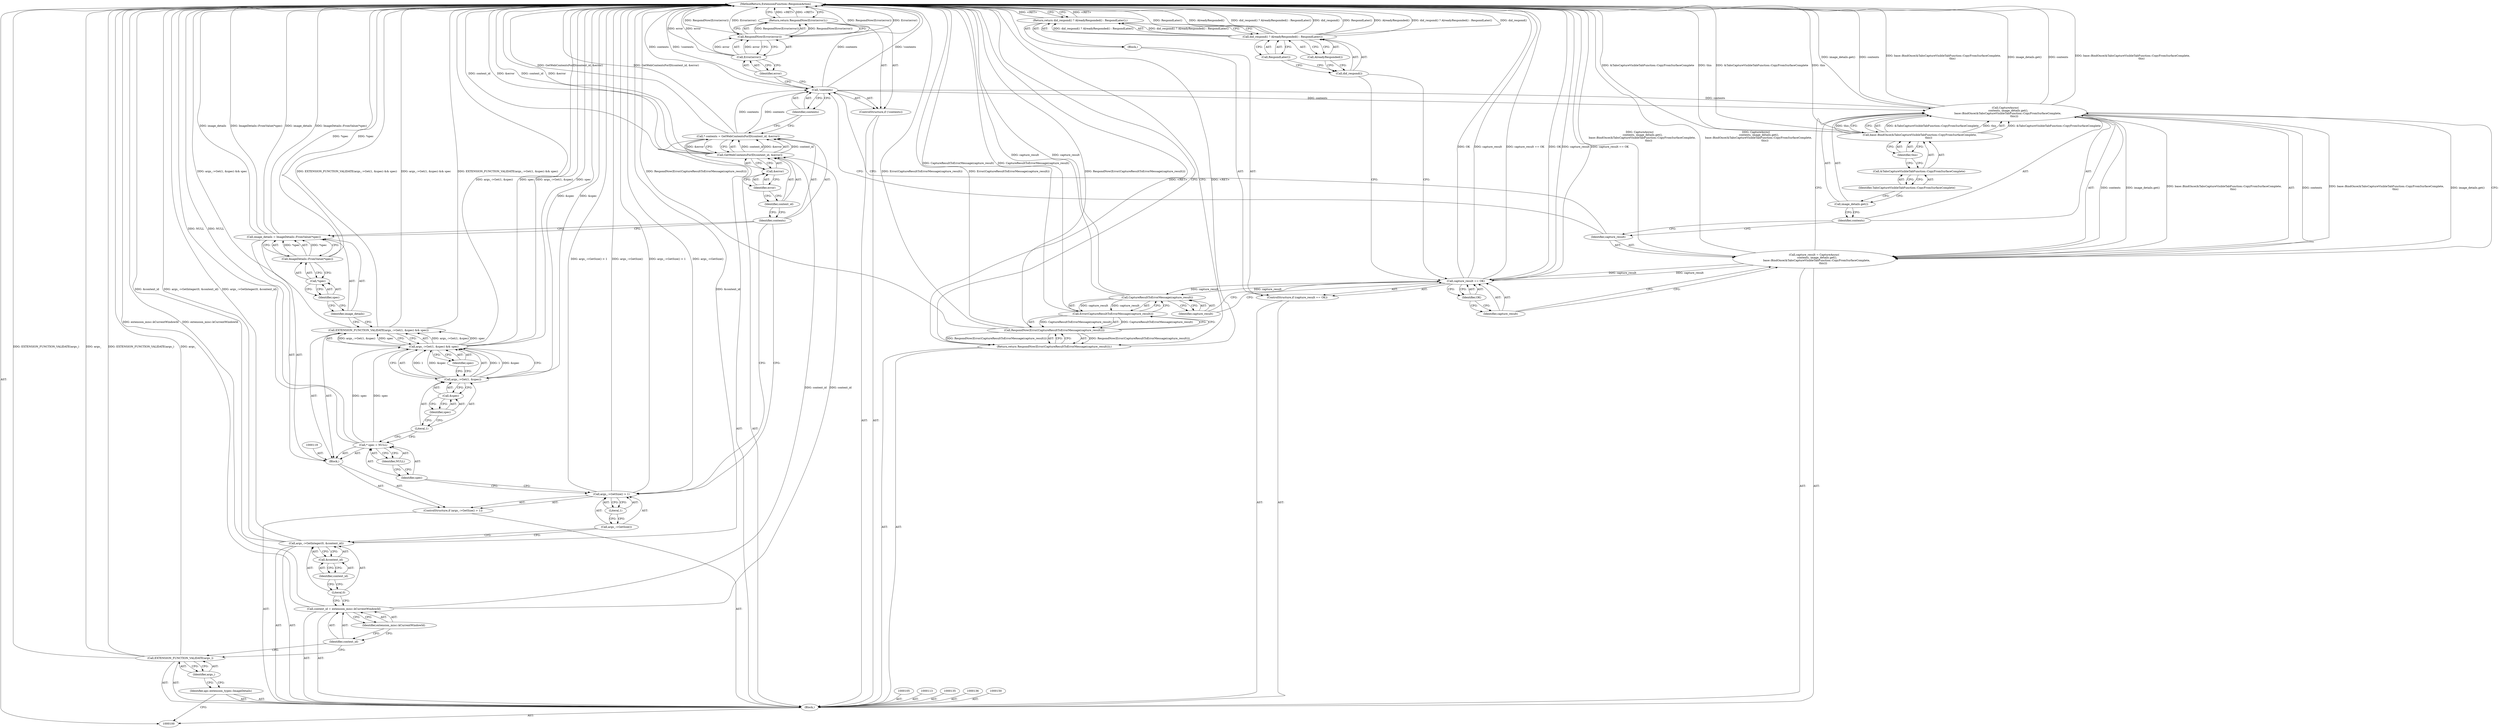 digraph "0_Chrome_0aca6bc05a263ea9eafee515fc6ba14da94c1964_1" {
"1000175" [label="(MethodReturn,ExtensionFunction::ResponseAction)"];
"1000101" [label="(Block,)"];
"1000114" [label="(ControlStructure,if (args_->GetSize() > 1))"];
"1000117" [label="(Literal,1)"];
"1000115" [label="(Call,args_->GetSize() > 1)"];
"1000116" [label="(Call,args_->GetSize())"];
"1000120" [label="(Call,* spec = NULL)"];
"1000121" [label="(Identifier,spec)"];
"1000122" [label="(Identifier,NULL)"];
"1000118" [label="(Block,)"];
"1000124" [label="(Call,args_->Get(1, &spec) && spec)"];
"1000125" [label="(Call,args_->Get(1, &spec))"];
"1000123" [label="(Call,EXTENSION_FUNCTION_VALIDATE(args_->Get(1, &spec) && spec))"];
"1000126" [label="(Literal,1)"];
"1000127" [label="(Call,&spec)"];
"1000128" [label="(Identifier,spec)"];
"1000129" [label="(Identifier,spec)"];
"1000132" [label="(Call,ImageDetails::FromValue(*spec))"];
"1000130" [label="(Call,image_details = ImageDetails::FromValue(*spec))"];
"1000131" [label="(Identifier,image_details)"];
"1000133" [label="(Call,*spec)"];
"1000134" [label="(Identifier,spec)"];
"1000137" [label="(Call,* contents = GetWebContentsForID(context_id, &error))"];
"1000138" [label="(Identifier,contents)"];
"1000139" [label="(Call,GetWebContentsForID(context_id, &error))"];
"1000140" [label="(Identifier,context_id)"];
"1000141" [label="(Call,&error)"];
"1000142" [label="(Identifier,error)"];
"1000143" [label="(ControlStructure,if (!contents))"];
"1000144" [label="(Call,!contents)"];
"1000145" [label="(Identifier,contents)"];
"1000147" [label="(Call,RespondNow(Error(error)))"];
"1000148" [label="(Call,Error(error))"];
"1000149" [label="(Identifier,error)"];
"1000146" [label="(Return,return RespondNow(Error(error));)"];
"1000102" [label="(Identifier,api::extension_types::ImageDetails)"];
"1000151" [label="(Call,capture_result = CaptureAsync(\n       contents, image_details.get(),\n      base::BindOnce(&TabsCaptureVisibleTabFunction::CopyFromSurfaceComplete,\n                     this)))"];
"1000152" [label="(Identifier,capture_result)"];
"1000153" [label="(Call,CaptureAsync(\n       contents, image_details.get(),\n      base::BindOnce(&TabsCaptureVisibleTabFunction::CopyFromSurfaceComplete,\n                     this)))"];
"1000155" [label="(Call,image_details.get())"];
"1000154" [label="(Identifier,contents)"];
"1000157" [label="(Call,&TabsCaptureVisibleTabFunction::CopyFromSurfaceComplete)"];
"1000158" [label="(Identifier,TabsCaptureVisibleTabFunction::CopyFromSurfaceComplete)"];
"1000156" [label="(Call,base::BindOnce(&TabsCaptureVisibleTabFunction::CopyFromSurfaceComplete,\n                     this))"];
"1000159" [label="(Identifier,this)"];
"1000160" [label="(ControlStructure,if (capture_result == OK))"];
"1000163" [label="(Identifier,OK)"];
"1000164" [label="(Block,)"];
"1000161" [label="(Call,capture_result == OK)"];
"1000162" [label="(Identifier,capture_result)"];
"1000166" [label="(Call,did_respond() ? AlreadyResponded() : RespondLater())"];
"1000167" [label="(Call,did_respond())"];
"1000168" [label="(Call,AlreadyResponded())"];
"1000165" [label="(Return,return did_respond() ? AlreadyResponded() : RespondLater();)"];
"1000169" [label="(Call,RespondLater())"];
"1000170" [label="(Return,return RespondNow(Error(CaptureResultToErrorMessage(capture_result)));)"];
"1000172" [label="(Call,Error(CaptureResultToErrorMessage(capture_result)))"];
"1000173" [label="(Call,CaptureResultToErrorMessage(capture_result))"];
"1000174" [label="(Identifier,capture_result)"];
"1000171" [label="(Call,RespondNow(Error(CaptureResultToErrorMessage(capture_result))))"];
"1000103" [label="(Call,EXTENSION_FUNCTION_VALIDATE(args_))"];
"1000104" [label="(Identifier,args_)"];
"1000108" [label="(Identifier,extension_misc::kCurrentWindowId)"];
"1000106" [label="(Call,context_id = extension_misc::kCurrentWindowId)"];
"1000107" [label="(Identifier,context_id)"];
"1000109" [label="(Call,args_->GetInteger(0, &context_id))"];
"1000110" [label="(Literal,0)"];
"1000111" [label="(Call,&context_id)"];
"1000112" [label="(Identifier,context_id)"];
"1000175" -> "1000100"  [label="AST: "];
"1000175" -> "1000146"  [label="CFG: "];
"1000175" -> "1000165"  [label="CFG: "];
"1000175" -> "1000170"  [label="CFG: "];
"1000165" -> "1000175"  [label="DDG: <RET>"];
"1000146" -> "1000175"  [label="DDG: <RET>"];
"1000170" -> "1000175"  [label="DDG: <RET>"];
"1000156" -> "1000175"  [label="DDG: this"];
"1000156" -> "1000175"  [label="DDG: &TabsCaptureVisibleTabFunction::CopyFromSurfaceComplete"];
"1000171" -> "1000175"  [label="DDG: Error(CaptureResultToErrorMessage(capture_result))"];
"1000171" -> "1000175"  [label="DDG: RespondNow(Error(CaptureResultToErrorMessage(capture_result)))"];
"1000124" -> "1000175"  [label="DDG: args_->Get(1, &spec)"];
"1000124" -> "1000175"  [label="DDG: spec"];
"1000106" -> "1000175"  [label="DDG: extension_misc::kCurrentWindowId"];
"1000166" -> "1000175"  [label="DDG: RespondLater()"];
"1000166" -> "1000175"  [label="DDG: AlreadyResponded()"];
"1000166" -> "1000175"  [label="DDG: did_respond() ? AlreadyResponded() : RespondLater()"];
"1000166" -> "1000175"  [label="DDG: did_respond()"];
"1000103" -> "1000175"  [label="DDG: args_"];
"1000103" -> "1000175"  [label="DDG: EXTENSION_FUNCTION_VALIDATE(args_)"];
"1000115" -> "1000175"  [label="DDG: args_->GetSize() > 1"];
"1000115" -> "1000175"  [label="DDG: args_->GetSize()"];
"1000132" -> "1000175"  [label="DDG: *spec"];
"1000153" -> "1000175"  [label="DDG: contents"];
"1000153" -> "1000175"  [label="DDG: base::BindOnce(&TabsCaptureVisibleTabFunction::CopyFromSurfaceComplete,\n                     this)"];
"1000153" -> "1000175"  [label="DDG: image_details.get()"];
"1000123" -> "1000175"  [label="DDG: EXTENSION_FUNCTION_VALIDATE(args_->Get(1, &spec) && spec)"];
"1000123" -> "1000175"  [label="DDG: args_->Get(1, &spec) && spec"];
"1000130" -> "1000175"  [label="DDG: ImageDetails::FromValue(*spec)"];
"1000130" -> "1000175"  [label="DDG: image_details"];
"1000139" -> "1000175"  [label="DDG: &error"];
"1000139" -> "1000175"  [label="DDG: context_id"];
"1000137" -> "1000175"  [label="DDG: GetWebContentsForID(context_id, &error)"];
"1000144" -> "1000175"  [label="DDG: !contents"];
"1000144" -> "1000175"  [label="DDG: contents"];
"1000148" -> "1000175"  [label="DDG: error"];
"1000147" -> "1000175"  [label="DDG: Error(error)"];
"1000147" -> "1000175"  [label="DDG: RespondNow(Error(error))"];
"1000125" -> "1000175"  [label="DDG: &spec"];
"1000151" -> "1000175"  [label="DDG: CaptureAsync(\n       contents, image_details.get(),\n      base::BindOnce(&TabsCaptureVisibleTabFunction::CopyFromSurfaceComplete,\n                     this))"];
"1000172" -> "1000175"  [label="DDG: CaptureResultToErrorMessage(capture_result)"];
"1000120" -> "1000175"  [label="DDG: NULL"];
"1000161" -> "1000175"  [label="DDG: OK"];
"1000161" -> "1000175"  [label="DDG: capture_result"];
"1000161" -> "1000175"  [label="DDG: capture_result == OK"];
"1000109" -> "1000175"  [label="DDG: &context_id"];
"1000109" -> "1000175"  [label="DDG: args_->GetInteger(0, &context_id)"];
"1000173" -> "1000175"  [label="DDG: capture_result"];
"1000101" -> "1000100"  [label="AST: "];
"1000102" -> "1000101"  [label="AST: "];
"1000103" -> "1000101"  [label="AST: "];
"1000105" -> "1000101"  [label="AST: "];
"1000106" -> "1000101"  [label="AST: "];
"1000109" -> "1000101"  [label="AST: "];
"1000113" -> "1000101"  [label="AST: "];
"1000114" -> "1000101"  [label="AST: "];
"1000135" -> "1000101"  [label="AST: "];
"1000136" -> "1000101"  [label="AST: "];
"1000137" -> "1000101"  [label="AST: "];
"1000143" -> "1000101"  [label="AST: "];
"1000150" -> "1000101"  [label="AST: "];
"1000151" -> "1000101"  [label="AST: "];
"1000160" -> "1000101"  [label="AST: "];
"1000170" -> "1000101"  [label="AST: "];
"1000114" -> "1000101"  [label="AST: "];
"1000115" -> "1000114"  [label="AST: "];
"1000118" -> "1000114"  [label="AST: "];
"1000117" -> "1000115"  [label="AST: "];
"1000117" -> "1000116"  [label="CFG: "];
"1000115" -> "1000117"  [label="CFG: "];
"1000115" -> "1000114"  [label="AST: "];
"1000115" -> "1000117"  [label="CFG: "];
"1000116" -> "1000115"  [label="AST: "];
"1000117" -> "1000115"  [label="AST: "];
"1000121" -> "1000115"  [label="CFG: "];
"1000138" -> "1000115"  [label="CFG: "];
"1000115" -> "1000175"  [label="DDG: args_->GetSize() > 1"];
"1000115" -> "1000175"  [label="DDG: args_->GetSize()"];
"1000116" -> "1000115"  [label="AST: "];
"1000116" -> "1000109"  [label="CFG: "];
"1000117" -> "1000116"  [label="CFG: "];
"1000120" -> "1000118"  [label="AST: "];
"1000120" -> "1000122"  [label="CFG: "];
"1000121" -> "1000120"  [label="AST: "];
"1000122" -> "1000120"  [label="AST: "];
"1000126" -> "1000120"  [label="CFG: "];
"1000120" -> "1000175"  [label="DDG: NULL"];
"1000120" -> "1000124"  [label="DDG: spec"];
"1000121" -> "1000120"  [label="AST: "];
"1000121" -> "1000115"  [label="CFG: "];
"1000122" -> "1000121"  [label="CFG: "];
"1000122" -> "1000120"  [label="AST: "];
"1000122" -> "1000121"  [label="CFG: "];
"1000120" -> "1000122"  [label="CFG: "];
"1000118" -> "1000114"  [label="AST: "];
"1000119" -> "1000118"  [label="AST: "];
"1000120" -> "1000118"  [label="AST: "];
"1000123" -> "1000118"  [label="AST: "];
"1000130" -> "1000118"  [label="AST: "];
"1000124" -> "1000123"  [label="AST: "];
"1000124" -> "1000125"  [label="CFG: "];
"1000124" -> "1000129"  [label="CFG: "];
"1000125" -> "1000124"  [label="AST: "];
"1000129" -> "1000124"  [label="AST: "];
"1000123" -> "1000124"  [label="CFG: "];
"1000124" -> "1000175"  [label="DDG: args_->Get(1, &spec)"];
"1000124" -> "1000175"  [label="DDG: spec"];
"1000124" -> "1000123"  [label="DDG: args_->Get(1, &spec)"];
"1000124" -> "1000123"  [label="DDG: spec"];
"1000125" -> "1000124"  [label="DDG: 1"];
"1000125" -> "1000124"  [label="DDG: &spec"];
"1000120" -> "1000124"  [label="DDG: spec"];
"1000125" -> "1000124"  [label="AST: "];
"1000125" -> "1000127"  [label="CFG: "];
"1000126" -> "1000125"  [label="AST: "];
"1000127" -> "1000125"  [label="AST: "];
"1000129" -> "1000125"  [label="CFG: "];
"1000124" -> "1000125"  [label="CFG: "];
"1000125" -> "1000175"  [label="DDG: &spec"];
"1000125" -> "1000124"  [label="DDG: 1"];
"1000125" -> "1000124"  [label="DDG: &spec"];
"1000123" -> "1000118"  [label="AST: "];
"1000123" -> "1000124"  [label="CFG: "];
"1000124" -> "1000123"  [label="AST: "];
"1000131" -> "1000123"  [label="CFG: "];
"1000123" -> "1000175"  [label="DDG: EXTENSION_FUNCTION_VALIDATE(args_->Get(1, &spec) && spec)"];
"1000123" -> "1000175"  [label="DDG: args_->Get(1, &spec) && spec"];
"1000124" -> "1000123"  [label="DDG: args_->Get(1, &spec)"];
"1000124" -> "1000123"  [label="DDG: spec"];
"1000126" -> "1000125"  [label="AST: "];
"1000126" -> "1000120"  [label="CFG: "];
"1000128" -> "1000126"  [label="CFG: "];
"1000127" -> "1000125"  [label="AST: "];
"1000127" -> "1000128"  [label="CFG: "];
"1000128" -> "1000127"  [label="AST: "];
"1000125" -> "1000127"  [label="CFG: "];
"1000128" -> "1000127"  [label="AST: "];
"1000128" -> "1000126"  [label="CFG: "];
"1000127" -> "1000128"  [label="CFG: "];
"1000129" -> "1000124"  [label="AST: "];
"1000129" -> "1000125"  [label="CFG: "];
"1000124" -> "1000129"  [label="CFG: "];
"1000132" -> "1000130"  [label="AST: "];
"1000132" -> "1000133"  [label="CFG: "];
"1000133" -> "1000132"  [label="AST: "];
"1000130" -> "1000132"  [label="CFG: "];
"1000132" -> "1000175"  [label="DDG: *spec"];
"1000132" -> "1000130"  [label="DDG: *spec"];
"1000130" -> "1000118"  [label="AST: "];
"1000130" -> "1000132"  [label="CFG: "];
"1000131" -> "1000130"  [label="AST: "];
"1000132" -> "1000130"  [label="AST: "];
"1000138" -> "1000130"  [label="CFG: "];
"1000130" -> "1000175"  [label="DDG: ImageDetails::FromValue(*spec)"];
"1000130" -> "1000175"  [label="DDG: image_details"];
"1000132" -> "1000130"  [label="DDG: *spec"];
"1000131" -> "1000130"  [label="AST: "];
"1000131" -> "1000123"  [label="CFG: "];
"1000134" -> "1000131"  [label="CFG: "];
"1000133" -> "1000132"  [label="AST: "];
"1000133" -> "1000134"  [label="CFG: "];
"1000134" -> "1000133"  [label="AST: "];
"1000132" -> "1000133"  [label="CFG: "];
"1000134" -> "1000133"  [label="AST: "];
"1000134" -> "1000131"  [label="CFG: "];
"1000133" -> "1000134"  [label="CFG: "];
"1000137" -> "1000101"  [label="AST: "];
"1000137" -> "1000139"  [label="CFG: "];
"1000138" -> "1000137"  [label="AST: "];
"1000139" -> "1000137"  [label="AST: "];
"1000145" -> "1000137"  [label="CFG: "];
"1000137" -> "1000175"  [label="DDG: GetWebContentsForID(context_id, &error)"];
"1000139" -> "1000137"  [label="DDG: context_id"];
"1000139" -> "1000137"  [label="DDG: &error"];
"1000137" -> "1000144"  [label="DDG: contents"];
"1000138" -> "1000137"  [label="AST: "];
"1000138" -> "1000130"  [label="CFG: "];
"1000138" -> "1000115"  [label="CFG: "];
"1000140" -> "1000138"  [label="CFG: "];
"1000139" -> "1000137"  [label="AST: "];
"1000139" -> "1000141"  [label="CFG: "];
"1000140" -> "1000139"  [label="AST: "];
"1000141" -> "1000139"  [label="AST: "];
"1000137" -> "1000139"  [label="CFG: "];
"1000139" -> "1000175"  [label="DDG: &error"];
"1000139" -> "1000175"  [label="DDG: context_id"];
"1000139" -> "1000137"  [label="DDG: context_id"];
"1000139" -> "1000137"  [label="DDG: &error"];
"1000106" -> "1000139"  [label="DDG: context_id"];
"1000140" -> "1000139"  [label="AST: "];
"1000140" -> "1000138"  [label="CFG: "];
"1000142" -> "1000140"  [label="CFG: "];
"1000141" -> "1000139"  [label="AST: "];
"1000141" -> "1000142"  [label="CFG: "];
"1000142" -> "1000141"  [label="AST: "];
"1000139" -> "1000141"  [label="CFG: "];
"1000142" -> "1000141"  [label="AST: "];
"1000142" -> "1000140"  [label="CFG: "];
"1000141" -> "1000142"  [label="CFG: "];
"1000143" -> "1000101"  [label="AST: "];
"1000144" -> "1000143"  [label="AST: "];
"1000146" -> "1000143"  [label="AST: "];
"1000144" -> "1000143"  [label="AST: "];
"1000144" -> "1000145"  [label="CFG: "];
"1000145" -> "1000144"  [label="AST: "];
"1000149" -> "1000144"  [label="CFG: "];
"1000152" -> "1000144"  [label="CFG: "];
"1000144" -> "1000175"  [label="DDG: !contents"];
"1000144" -> "1000175"  [label="DDG: contents"];
"1000137" -> "1000144"  [label="DDG: contents"];
"1000144" -> "1000153"  [label="DDG: contents"];
"1000145" -> "1000144"  [label="AST: "];
"1000145" -> "1000137"  [label="CFG: "];
"1000144" -> "1000145"  [label="CFG: "];
"1000147" -> "1000146"  [label="AST: "];
"1000147" -> "1000148"  [label="CFG: "];
"1000148" -> "1000147"  [label="AST: "];
"1000146" -> "1000147"  [label="CFG: "];
"1000147" -> "1000175"  [label="DDG: Error(error)"];
"1000147" -> "1000175"  [label="DDG: RespondNow(Error(error))"];
"1000147" -> "1000146"  [label="DDG: RespondNow(Error(error))"];
"1000148" -> "1000147"  [label="DDG: error"];
"1000148" -> "1000147"  [label="AST: "];
"1000148" -> "1000149"  [label="CFG: "];
"1000149" -> "1000148"  [label="AST: "];
"1000147" -> "1000148"  [label="CFG: "];
"1000148" -> "1000175"  [label="DDG: error"];
"1000148" -> "1000147"  [label="DDG: error"];
"1000149" -> "1000148"  [label="AST: "];
"1000149" -> "1000144"  [label="CFG: "];
"1000148" -> "1000149"  [label="CFG: "];
"1000146" -> "1000143"  [label="AST: "];
"1000146" -> "1000147"  [label="CFG: "];
"1000147" -> "1000146"  [label="AST: "];
"1000175" -> "1000146"  [label="CFG: "];
"1000146" -> "1000175"  [label="DDG: <RET>"];
"1000147" -> "1000146"  [label="DDG: RespondNow(Error(error))"];
"1000102" -> "1000101"  [label="AST: "];
"1000102" -> "1000100"  [label="CFG: "];
"1000104" -> "1000102"  [label="CFG: "];
"1000151" -> "1000101"  [label="AST: "];
"1000151" -> "1000153"  [label="CFG: "];
"1000152" -> "1000151"  [label="AST: "];
"1000153" -> "1000151"  [label="AST: "];
"1000162" -> "1000151"  [label="CFG: "];
"1000151" -> "1000175"  [label="DDG: CaptureAsync(\n       contents, image_details.get(),\n      base::BindOnce(&TabsCaptureVisibleTabFunction::CopyFromSurfaceComplete,\n                     this))"];
"1000153" -> "1000151"  [label="DDG: contents"];
"1000153" -> "1000151"  [label="DDG: image_details.get()"];
"1000153" -> "1000151"  [label="DDG: base::BindOnce(&TabsCaptureVisibleTabFunction::CopyFromSurfaceComplete,\n                     this)"];
"1000151" -> "1000161"  [label="DDG: capture_result"];
"1000152" -> "1000151"  [label="AST: "];
"1000152" -> "1000144"  [label="CFG: "];
"1000154" -> "1000152"  [label="CFG: "];
"1000153" -> "1000151"  [label="AST: "];
"1000153" -> "1000156"  [label="CFG: "];
"1000154" -> "1000153"  [label="AST: "];
"1000155" -> "1000153"  [label="AST: "];
"1000156" -> "1000153"  [label="AST: "];
"1000151" -> "1000153"  [label="CFG: "];
"1000153" -> "1000175"  [label="DDG: contents"];
"1000153" -> "1000175"  [label="DDG: base::BindOnce(&TabsCaptureVisibleTabFunction::CopyFromSurfaceComplete,\n                     this)"];
"1000153" -> "1000175"  [label="DDG: image_details.get()"];
"1000153" -> "1000151"  [label="DDG: contents"];
"1000153" -> "1000151"  [label="DDG: image_details.get()"];
"1000153" -> "1000151"  [label="DDG: base::BindOnce(&TabsCaptureVisibleTabFunction::CopyFromSurfaceComplete,\n                     this)"];
"1000144" -> "1000153"  [label="DDG: contents"];
"1000156" -> "1000153"  [label="DDG: &TabsCaptureVisibleTabFunction::CopyFromSurfaceComplete"];
"1000156" -> "1000153"  [label="DDG: this"];
"1000155" -> "1000153"  [label="AST: "];
"1000155" -> "1000154"  [label="CFG: "];
"1000158" -> "1000155"  [label="CFG: "];
"1000154" -> "1000153"  [label="AST: "];
"1000154" -> "1000152"  [label="CFG: "];
"1000155" -> "1000154"  [label="CFG: "];
"1000157" -> "1000156"  [label="AST: "];
"1000157" -> "1000158"  [label="CFG: "];
"1000158" -> "1000157"  [label="AST: "];
"1000159" -> "1000157"  [label="CFG: "];
"1000158" -> "1000157"  [label="AST: "];
"1000158" -> "1000155"  [label="CFG: "];
"1000157" -> "1000158"  [label="CFG: "];
"1000156" -> "1000153"  [label="AST: "];
"1000156" -> "1000159"  [label="CFG: "];
"1000157" -> "1000156"  [label="AST: "];
"1000159" -> "1000156"  [label="AST: "];
"1000153" -> "1000156"  [label="CFG: "];
"1000156" -> "1000175"  [label="DDG: this"];
"1000156" -> "1000175"  [label="DDG: &TabsCaptureVisibleTabFunction::CopyFromSurfaceComplete"];
"1000156" -> "1000153"  [label="DDG: &TabsCaptureVisibleTabFunction::CopyFromSurfaceComplete"];
"1000156" -> "1000153"  [label="DDG: this"];
"1000159" -> "1000156"  [label="AST: "];
"1000159" -> "1000157"  [label="CFG: "];
"1000156" -> "1000159"  [label="CFG: "];
"1000160" -> "1000101"  [label="AST: "];
"1000161" -> "1000160"  [label="AST: "];
"1000164" -> "1000160"  [label="AST: "];
"1000163" -> "1000161"  [label="AST: "];
"1000163" -> "1000162"  [label="CFG: "];
"1000161" -> "1000163"  [label="CFG: "];
"1000164" -> "1000160"  [label="AST: "];
"1000165" -> "1000164"  [label="AST: "];
"1000161" -> "1000160"  [label="AST: "];
"1000161" -> "1000163"  [label="CFG: "];
"1000162" -> "1000161"  [label="AST: "];
"1000163" -> "1000161"  [label="AST: "];
"1000167" -> "1000161"  [label="CFG: "];
"1000174" -> "1000161"  [label="CFG: "];
"1000161" -> "1000175"  [label="DDG: OK"];
"1000161" -> "1000175"  [label="DDG: capture_result"];
"1000161" -> "1000175"  [label="DDG: capture_result == OK"];
"1000151" -> "1000161"  [label="DDG: capture_result"];
"1000161" -> "1000173"  [label="DDG: capture_result"];
"1000162" -> "1000161"  [label="AST: "];
"1000162" -> "1000151"  [label="CFG: "];
"1000163" -> "1000162"  [label="CFG: "];
"1000166" -> "1000165"  [label="AST: "];
"1000166" -> "1000168"  [label="CFG: "];
"1000166" -> "1000169"  [label="CFG: "];
"1000167" -> "1000166"  [label="AST: "];
"1000168" -> "1000166"  [label="AST: "];
"1000169" -> "1000166"  [label="AST: "];
"1000165" -> "1000166"  [label="CFG: "];
"1000166" -> "1000175"  [label="DDG: RespondLater()"];
"1000166" -> "1000175"  [label="DDG: AlreadyResponded()"];
"1000166" -> "1000175"  [label="DDG: did_respond() ? AlreadyResponded() : RespondLater()"];
"1000166" -> "1000175"  [label="DDG: did_respond()"];
"1000166" -> "1000165"  [label="DDG: did_respond() ? AlreadyResponded() : RespondLater()"];
"1000167" -> "1000166"  [label="AST: "];
"1000167" -> "1000161"  [label="CFG: "];
"1000168" -> "1000167"  [label="CFG: "];
"1000169" -> "1000167"  [label="CFG: "];
"1000168" -> "1000166"  [label="AST: "];
"1000168" -> "1000167"  [label="CFG: "];
"1000166" -> "1000168"  [label="CFG: "];
"1000165" -> "1000164"  [label="AST: "];
"1000165" -> "1000166"  [label="CFG: "];
"1000166" -> "1000165"  [label="AST: "];
"1000175" -> "1000165"  [label="CFG: "];
"1000165" -> "1000175"  [label="DDG: <RET>"];
"1000166" -> "1000165"  [label="DDG: did_respond() ? AlreadyResponded() : RespondLater()"];
"1000169" -> "1000166"  [label="AST: "];
"1000169" -> "1000167"  [label="CFG: "];
"1000166" -> "1000169"  [label="CFG: "];
"1000170" -> "1000101"  [label="AST: "];
"1000170" -> "1000171"  [label="CFG: "];
"1000171" -> "1000170"  [label="AST: "];
"1000175" -> "1000170"  [label="CFG: "];
"1000170" -> "1000175"  [label="DDG: <RET>"];
"1000171" -> "1000170"  [label="DDG: RespondNow(Error(CaptureResultToErrorMessage(capture_result)))"];
"1000172" -> "1000171"  [label="AST: "];
"1000172" -> "1000173"  [label="CFG: "];
"1000173" -> "1000172"  [label="AST: "];
"1000171" -> "1000172"  [label="CFG: "];
"1000172" -> "1000175"  [label="DDG: CaptureResultToErrorMessage(capture_result)"];
"1000172" -> "1000171"  [label="DDG: CaptureResultToErrorMessage(capture_result)"];
"1000173" -> "1000172"  [label="DDG: capture_result"];
"1000173" -> "1000172"  [label="AST: "];
"1000173" -> "1000174"  [label="CFG: "];
"1000174" -> "1000173"  [label="AST: "];
"1000172" -> "1000173"  [label="CFG: "];
"1000173" -> "1000175"  [label="DDG: capture_result"];
"1000173" -> "1000172"  [label="DDG: capture_result"];
"1000161" -> "1000173"  [label="DDG: capture_result"];
"1000174" -> "1000173"  [label="AST: "];
"1000174" -> "1000161"  [label="CFG: "];
"1000173" -> "1000174"  [label="CFG: "];
"1000171" -> "1000170"  [label="AST: "];
"1000171" -> "1000172"  [label="CFG: "];
"1000172" -> "1000171"  [label="AST: "];
"1000170" -> "1000171"  [label="CFG: "];
"1000171" -> "1000175"  [label="DDG: Error(CaptureResultToErrorMessage(capture_result))"];
"1000171" -> "1000175"  [label="DDG: RespondNow(Error(CaptureResultToErrorMessage(capture_result)))"];
"1000171" -> "1000170"  [label="DDG: RespondNow(Error(CaptureResultToErrorMessage(capture_result)))"];
"1000172" -> "1000171"  [label="DDG: CaptureResultToErrorMessage(capture_result)"];
"1000103" -> "1000101"  [label="AST: "];
"1000103" -> "1000104"  [label="CFG: "];
"1000104" -> "1000103"  [label="AST: "];
"1000107" -> "1000103"  [label="CFG: "];
"1000103" -> "1000175"  [label="DDG: args_"];
"1000103" -> "1000175"  [label="DDG: EXTENSION_FUNCTION_VALIDATE(args_)"];
"1000104" -> "1000103"  [label="AST: "];
"1000104" -> "1000102"  [label="CFG: "];
"1000103" -> "1000104"  [label="CFG: "];
"1000108" -> "1000106"  [label="AST: "];
"1000108" -> "1000107"  [label="CFG: "];
"1000106" -> "1000108"  [label="CFG: "];
"1000106" -> "1000101"  [label="AST: "];
"1000106" -> "1000108"  [label="CFG: "];
"1000107" -> "1000106"  [label="AST: "];
"1000108" -> "1000106"  [label="AST: "];
"1000110" -> "1000106"  [label="CFG: "];
"1000106" -> "1000175"  [label="DDG: extension_misc::kCurrentWindowId"];
"1000106" -> "1000139"  [label="DDG: context_id"];
"1000107" -> "1000106"  [label="AST: "];
"1000107" -> "1000103"  [label="CFG: "];
"1000108" -> "1000107"  [label="CFG: "];
"1000109" -> "1000101"  [label="AST: "];
"1000109" -> "1000111"  [label="CFG: "];
"1000110" -> "1000109"  [label="AST: "];
"1000111" -> "1000109"  [label="AST: "];
"1000116" -> "1000109"  [label="CFG: "];
"1000109" -> "1000175"  [label="DDG: &context_id"];
"1000109" -> "1000175"  [label="DDG: args_->GetInteger(0, &context_id)"];
"1000110" -> "1000109"  [label="AST: "];
"1000110" -> "1000106"  [label="CFG: "];
"1000112" -> "1000110"  [label="CFG: "];
"1000111" -> "1000109"  [label="AST: "];
"1000111" -> "1000112"  [label="CFG: "];
"1000112" -> "1000111"  [label="AST: "];
"1000109" -> "1000111"  [label="CFG: "];
"1000112" -> "1000111"  [label="AST: "];
"1000112" -> "1000110"  [label="CFG: "];
"1000111" -> "1000112"  [label="CFG: "];
}
